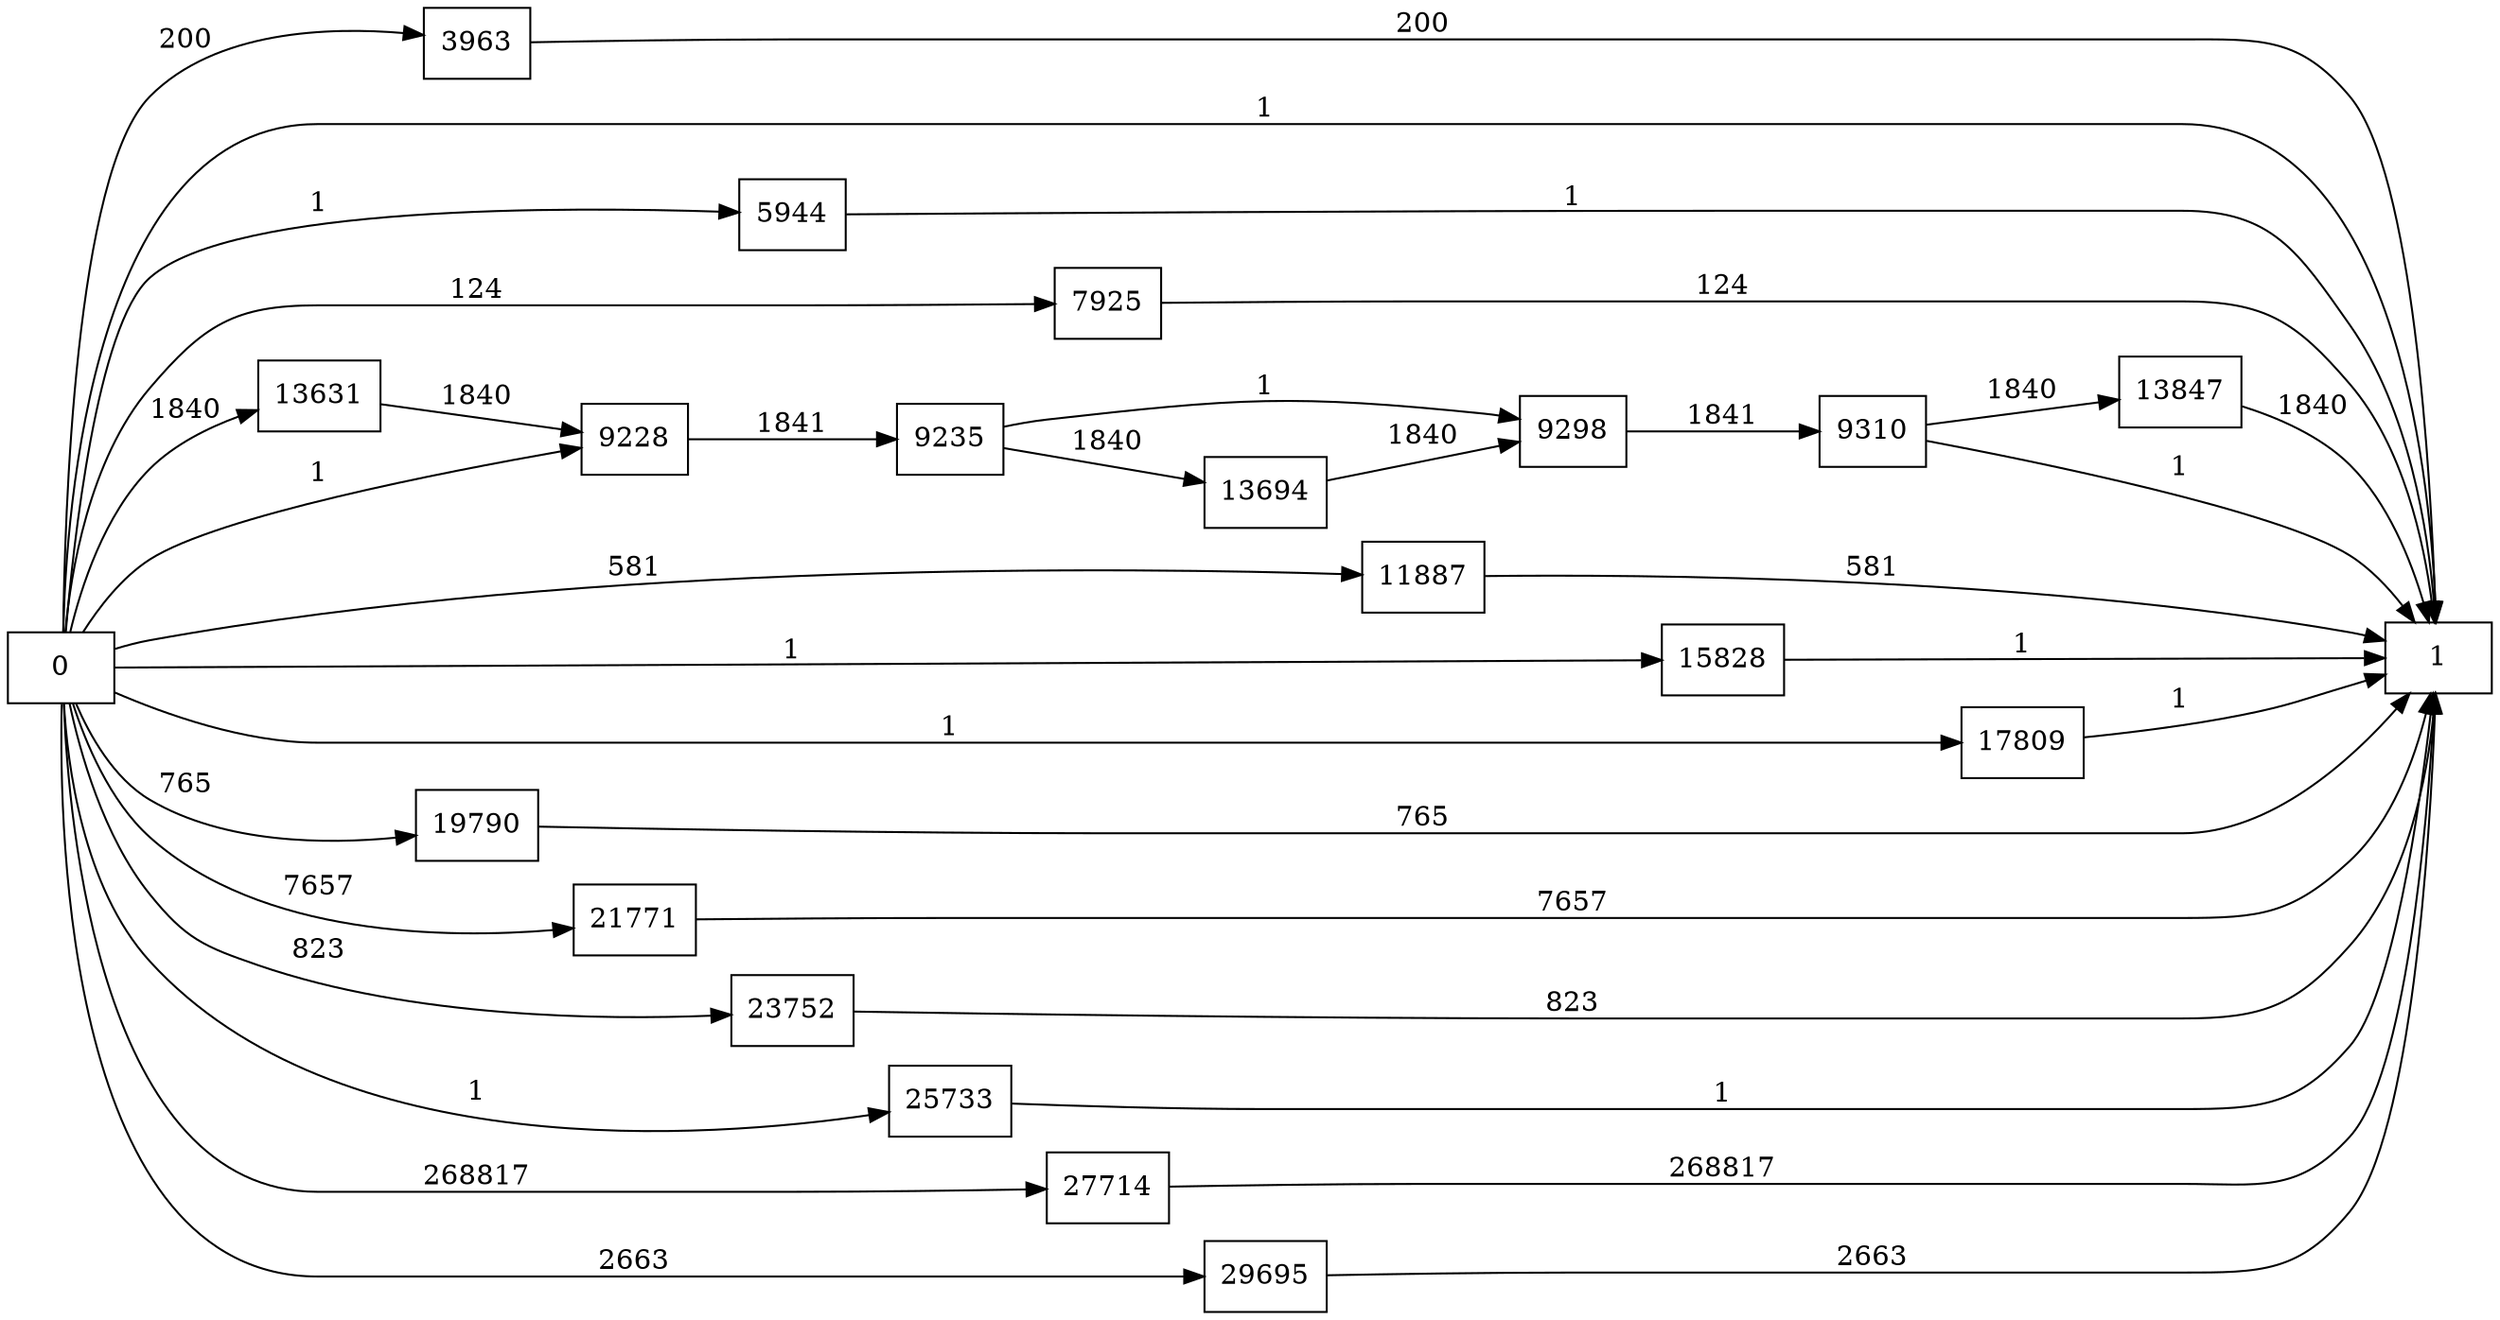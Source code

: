 digraph {
	graph [rankdir=LR]
	node [shape=rectangle]
	3963 -> 1 [label=200]
	5944 -> 1 [label=1]
	7925 -> 1 [label=124]
	9228 -> 9235 [label=1841]
	9235 -> 9298 [label=1]
	9235 -> 13694 [label=1840]
	9298 -> 9310 [label=1841]
	9310 -> 1 [label=1]
	9310 -> 13847 [label=1840]
	11887 -> 1 [label=581]
	13631 -> 9228 [label=1840]
	13694 -> 9298 [label=1840]
	13847 -> 1 [label=1840]
	15828 -> 1 [label=1]
	17809 -> 1 [label=1]
	19790 -> 1 [label=765]
	21771 -> 1 [label=7657]
	23752 -> 1 [label=823]
	25733 -> 1 [label=1]
	27714 -> 1 [label=268817]
	29695 -> 1 [label=2663]
	0 -> 1 [label=1]
	0 -> 3963 [label=200]
	0 -> 5944 [label=1]
	0 -> 7925 [label=124]
	0 -> 9228 [label=1]
	0 -> 11887 [label=581]
	0 -> 13631 [label=1840]
	0 -> 15828 [label=1]
	0 -> 17809 [label=1]
	0 -> 19790 [label=765]
	0 -> 21771 [label=7657]
	0 -> 23752 [label=823]
	0 -> 25733 [label=1]
	0 -> 27714 [label=268817]
	0 -> 29695 [label=2663]
}
